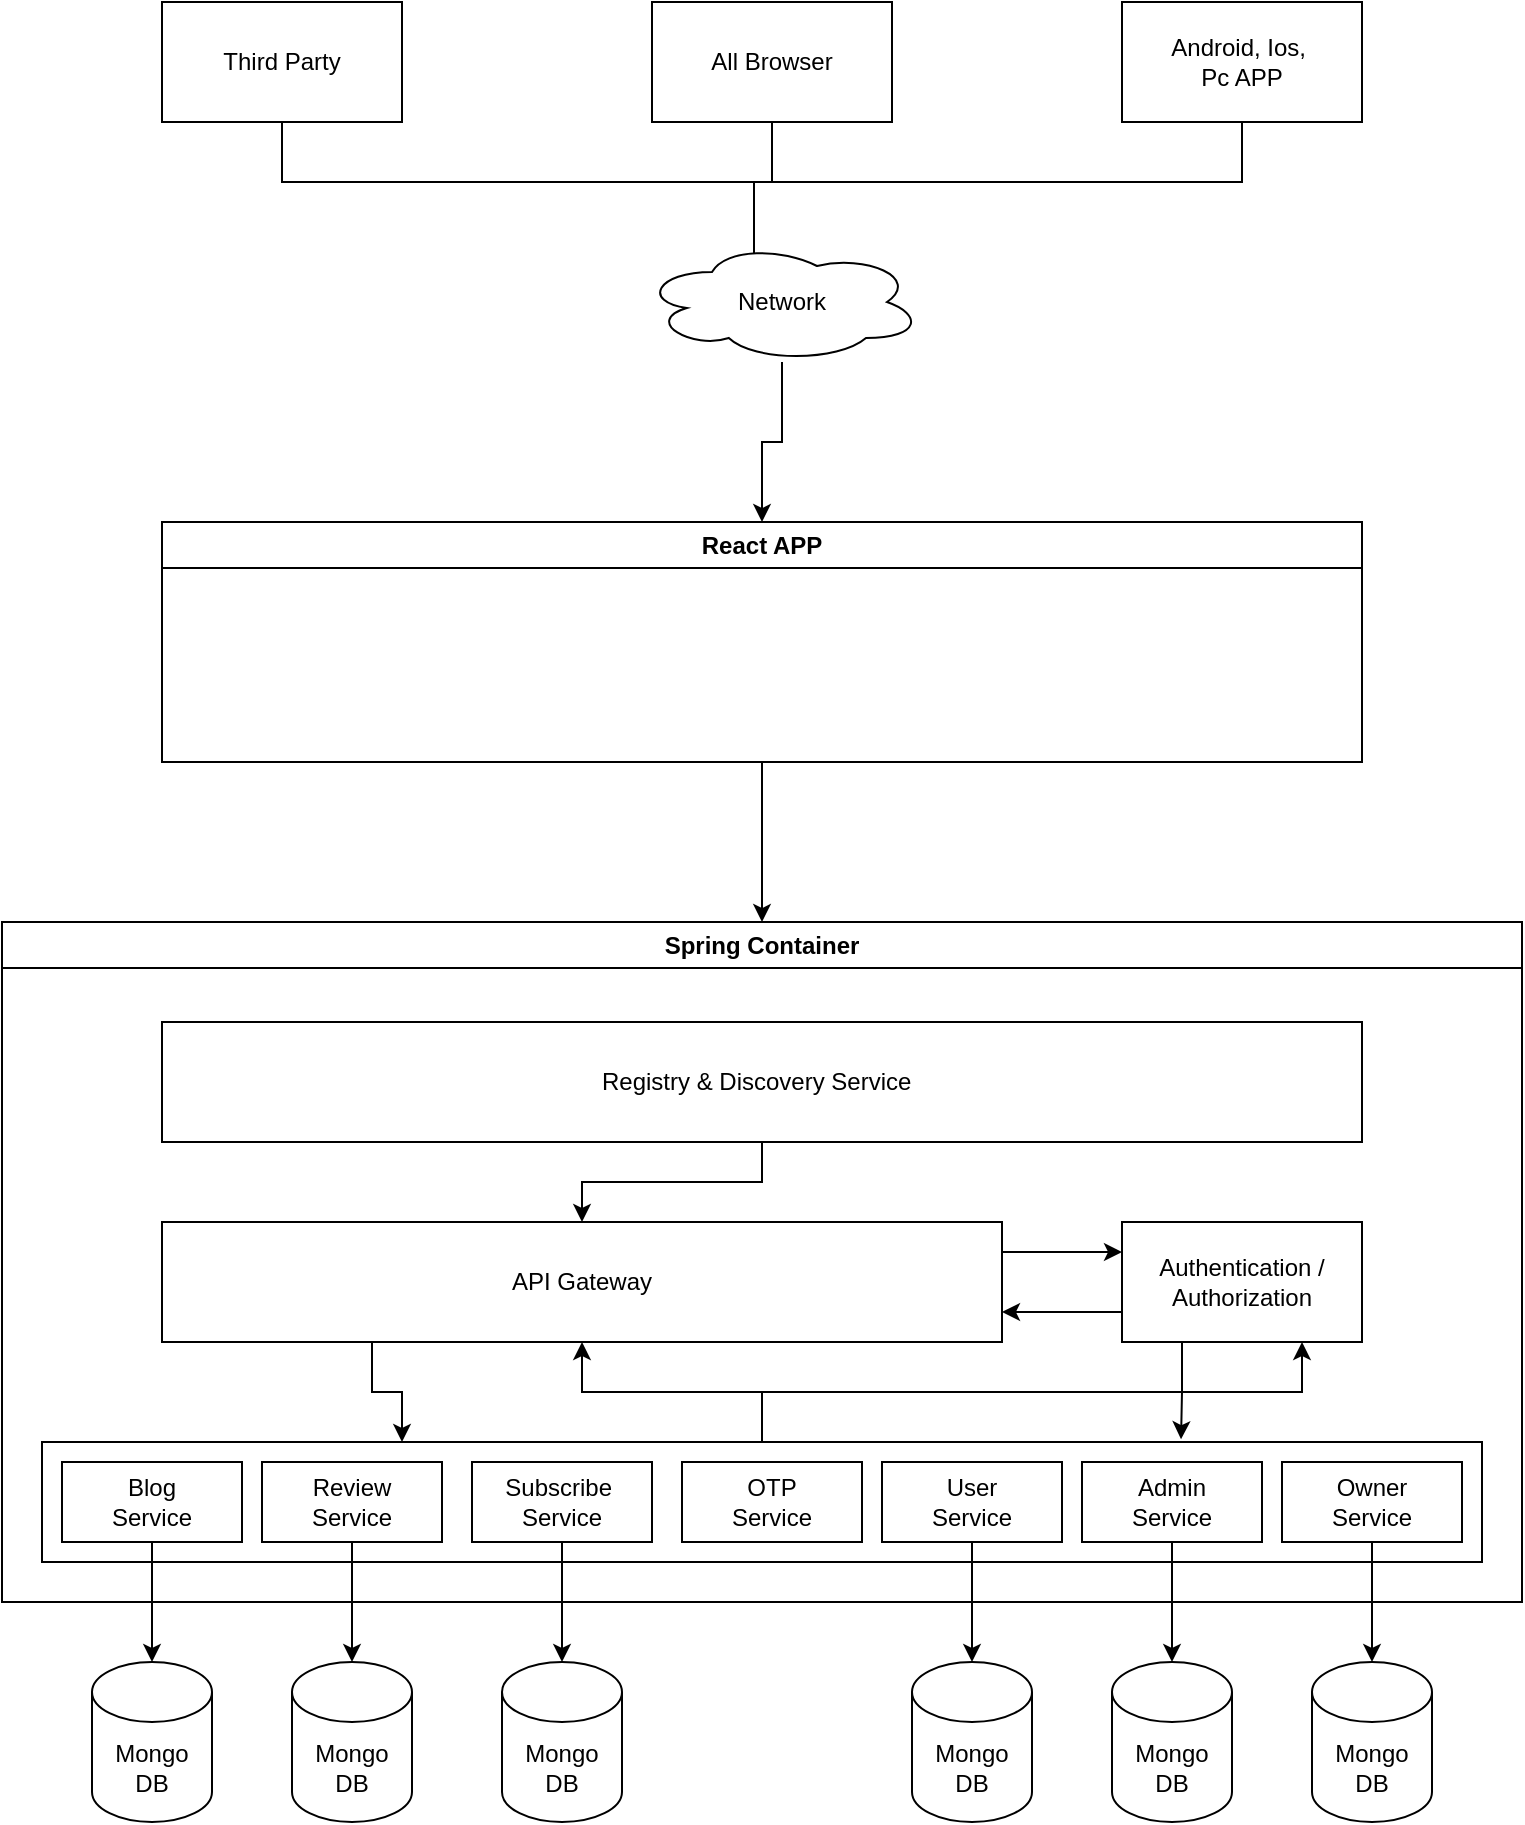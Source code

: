 <mxfile version="21.5.2" type="github">
  <diagram name="Page-1" id="2YBvvXClWsGukQMizWep">
    <mxGraphModel dx="1050" dy="541" grid="1" gridSize="10" guides="1" tooltips="1" connect="1" arrows="1" fold="1" page="1" pageScale="1" pageWidth="850" pageHeight="1100" math="0" shadow="0">
      <root>
        <mxCell id="0" />
        <mxCell id="1" parent="0" />
        <mxCell id="uLhA9V1aQ5VBmg_T4TcN-1" value="Third Party" style="rounded=0;whiteSpace=wrap;html=1;" parent="1" vertex="1">
          <mxGeometry x="120" y="40" width="120" height="60" as="geometry" />
        </mxCell>
        <mxCell id="uLhA9V1aQ5VBmg_T4TcN-2" value="All Browser" style="rounded=0;whiteSpace=wrap;html=1;" parent="1" vertex="1">
          <mxGeometry x="365" y="40" width="120" height="60" as="geometry" />
        </mxCell>
        <mxCell id="uLhA9V1aQ5VBmg_T4TcN-3" value="Android, Ios,&amp;nbsp;&lt;br&gt;Pc APP" style="rounded=0;whiteSpace=wrap;html=1;" parent="1" vertex="1">
          <mxGeometry x="600" y="40" width="120" height="60" as="geometry" />
        </mxCell>
        <mxCell id="DjCsfvkLk3CtGc_bWNLw-12" style="edgeStyle=orthogonalEdgeStyle;rounded=0;orthogonalLoop=1;jettySize=auto;html=1;entryX=0.5;entryY=0;entryDx=0;entryDy=0;" parent="1" source="DjCsfvkLk3CtGc_bWNLw-1" target="DjCsfvkLk3CtGc_bWNLw-11" edge="1">
          <mxGeometry relative="1" as="geometry" />
        </mxCell>
        <mxCell id="DjCsfvkLk3CtGc_bWNLw-1" value="Network" style="ellipse;shape=cloud;whiteSpace=wrap;html=1;" parent="1" vertex="1">
          <mxGeometry x="360" y="160" width="140" height="60" as="geometry" />
        </mxCell>
        <mxCell id="DjCsfvkLk3CtGc_bWNLw-2" value="" style="endArrow=none;html=1;edgeStyle=orthogonalEdgeStyle;rounded=0;exitX=0.5;exitY=1;exitDx=0;exitDy=0;entryX=0.4;entryY=0.1;entryDx=0;entryDy=0;entryPerimeter=0;" parent="1" source="uLhA9V1aQ5VBmg_T4TcN-1" target="DjCsfvkLk3CtGc_bWNLw-1" edge="1">
          <mxGeometry relative="1" as="geometry">
            <mxPoint x="130" y="180" as="sourcePoint" />
            <mxPoint x="370" y="180" as="targetPoint" />
          </mxGeometry>
        </mxCell>
        <mxCell id="DjCsfvkLk3CtGc_bWNLw-5" value="" style="endArrow=none;html=1;edgeStyle=orthogonalEdgeStyle;rounded=0;exitX=0.5;exitY=1;exitDx=0;exitDy=0;entryX=0.4;entryY=0.1;entryDx=0;entryDy=0;entryPerimeter=0;" parent="1" source="uLhA9V1aQ5VBmg_T4TcN-2" target="DjCsfvkLk3CtGc_bWNLw-1" edge="1">
          <mxGeometry relative="1" as="geometry">
            <mxPoint x="485" y="160" as="sourcePoint" />
            <mxPoint x="480" y="170" as="targetPoint" />
          </mxGeometry>
        </mxCell>
        <mxCell id="DjCsfvkLk3CtGc_bWNLw-8" value="" style="endArrow=none;html=1;edgeStyle=orthogonalEdgeStyle;rounded=0;exitX=0.5;exitY=1;exitDx=0;exitDy=0;entryX=0.4;entryY=0.1;entryDx=0;entryDy=0;entryPerimeter=0;" parent="1" source="uLhA9V1aQ5VBmg_T4TcN-3" target="DjCsfvkLk3CtGc_bWNLw-1" edge="1">
          <mxGeometry relative="1" as="geometry">
            <mxPoint x="580" y="150" as="sourcePoint" />
            <mxPoint x="740" y="150" as="targetPoint" />
          </mxGeometry>
        </mxCell>
        <mxCell id="DjCsfvkLk3CtGc_bWNLw-14" style="edgeStyle=orthogonalEdgeStyle;rounded=0;orthogonalLoop=1;jettySize=auto;html=1;entryX=0.5;entryY=0;entryDx=0;entryDy=0;" parent="1" source="DjCsfvkLk3CtGc_bWNLw-11" target="DjCsfvkLk3CtGc_bWNLw-13" edge="1">
          <mxGeometry relative="1" as="geometry" />
        </mxCell>
        <mxCell id="DjCsfvkLk3CtGc_bWNLw-11" value="React APP" style="swimlane;whiteSpace=wrap;html=1;" parent="1" vertex="1">
          <mxGeometry x="120" y="300" width="600" height="120" as="geometry" />
        </mxCell>
        <mxCell id="DjCsfvkLk3CtGc_bWNLw-13" value="Spring Container" style="swimlane;whiteSpace=wrap;html=1;" parent="1" vertex="1">
          <mxGeometry x="40" y="500" width="760" height="340" as="geometry" />
        </mxCell>
        <mxCell id="DjCsfvkLk3CtGc_bWNLw-18" style="edgeStyle=orthogonalEdgeStyle;rounded=0;orthogonalLoop=1;jettySize=auto;html=1;entryX=0.5;entryY=0;entryDx=0;entryDy=0;" parent="DjCsfvkLk3CtGc_bWNLw-13" source="DjCsfvkLk3CtGc_bWNLw-15" target="DjCsfvkLk3CtGc_bWNLw-16" edge="1">
          <mxGeometry relative="1" as="geometry" />
        </mxCell>
        <mxCell id="DjCsfvkLk3CtGc_bWNLw-15" value="Registry &amp;amp; Discovery Service&lt;span style=&quot;white-space: pre;&quot;&gt;&#x9;&lt;/span&gt;" style="rounded=0;whiteSpace=wrap;html=1;" parent="DjCsfvkLk3CtGc_bWNLw-13" vertex="1">
          <mxGeometry x="80" y="50" width="600" height="60" as="geometry" />
        </mxCell>
        <mxCell id="DjCsfvkLk3CtGc_bWNLw-21" style="edgeStyle=orthogonalEdgeStyle;rounded=0;orthogonalLoop=1;jettySize=auto;html=1;exitX=1;exitY=0.25;exitDx=0;exitDy=0;entryX=0;entryY=0.25;entryDx=0;entryDy=0;" parent="DjCsfvkLk3CtGc_bWNLw-13" source="DjCsfvkLk3CtGc_bWNLw-16" target="DjCsfvkLk3CtGc_bWNLw-17" edge="1">
          <mxGeometry relative="1" as="geometry" />
        </mxCell>
        <mxCell id="X8fLOVtDtA9ioga19bI3-8" style="edgeStyle=orthogonalEdgeStyle;rounded=0;orthogonalLoop=1;jettySize=auto;html=1;exitX=0.25;exitY=1;exitDx=0;exitDy=0;entryX=0.25;entryY=0;entryDx=0;entryDy=0;" edge="1" parent="DjCsfvkLk3CtGc_bWNLw-13" source="DjCsfvkLk3CtGc_bWNLw-16" target="X8fLOVtDtA9ioga19bI3-5">
          <mxGeometry relative="1" as="geometry" />
        </mxCell>
        <mxCell id="DjCsfvkLk3CtGc_bWNLw-16" value="API Gateway" style="rounded=0;whiteSpace=wrap;html=1;" parent="DjCsfvkLk3CtGc_bWNLw-13" vertex="1">
          <mxGeometry x="80" y="150" width="420" height="60" as="geometry" />
        </mxCell>
        <mxCell id="DjCsfvkLk3CtGc_bWNLw-22" style="edgeStyle=orthogonalEdgeStyle;rounded=0;orthogonalLoop=1;jettySize=auto;html=1;exitX=0;exitY=0.75;exitDx=0;exitDy=0;entryX=1;entryY=0.75;entryDx=0;entryDy=0;" parent="DjCsfvkLk3CtGc_bWNLw-13" source="DjCsfvkLk3CtGc_bWNLw-17" target="DjCsfvkLk3CtGc_bWNLw-16" edge="1">
          <mxGeometry relative="1" as="geometry" />
        </mxCell>
        <mxCell id="X8fLOVtDtA9ioga19bI3-11" style="edgeStyle=orthogonalEdgeStyle;rounded=0;orthogonalLoop=1;jettySize=auto;html=1;exitX=0.25;exitY=1;exitDx=0;exitDy=0;entryX=0.791;entryY=-0.023;entryDx=0;entryDy=0;entryPerimeter=0;" edge="1" parent="DjCsfvkLk3CtGc_bWNLw-13" source="DjCsfvkLk3CtGc_bWNLw-17" target="X8fLOVtDtA9ioga19bI3-5">
          <mxGeometry relative="1" as="geometry" />
        </mxCell>
        <mxCell id="DjCsfvkLk3CtGc_bWNLw-17" value="Authentication /&lt;br&gt;Authorization" style="rounded=0;whiteSpace=wrap;html=1;" parent="DjCsfvkLk3CtGc_bWNLw-13" vertex="1">
          <mxGeometry x="560" y="150" width="120" height="60" as="geometry" />
        </mxCell>
        <mxCell id="X8fLOVtDtA9ioga19bI3-13" style="edgeStyle=orthogonalEdgeStyle;rounded=0;orthogonalLoop=1;jettySize=auto;html=1;entryX=0.75;entryY=1;entryDx=0;entryDy=0;" edge="1" parent="DjCsfvkLk3CtGc_bWNLw-13" source="X8fLOVtDtA9ioga19bI3-5" target="DjCsfvkLk3CtGc_bWNLw-17">
          <mxGeometry relative="1" as="geometry" />
        </mxCell>
        <mxCell id="X8fLOVtDtA9ioga19bI3-14" style="edgeStyle=orthogonalEdgeStyle;rounded=0;orthogonalLoop=1;jettySize=auto;html=1;entryX=0.5;entryY=1;entryDx=0;entryDy=0;" edge="1" parent="DjCsfvkLk3CtGc_bWNLw-13" source="X8fLOVtDtA9ioga19bI3-5" target="DjCsfvkLk3CtGc_bWNLw-16">
          <mxGeometry relative="1" as="geometry" />
        </mxCell>
        <mxCell id="X8fLOVtDtA9ioga19bI3-5" value="" style="rounded=0;whiteSpace=wrap;html=1;" vertex="1" parent="DjCsfvkLk3CtGc_bWNLw-13">
          <mxGeometry x="20" y="260" width="720" height="60" as="geometry" />
        </mxCell>
        <mxCell id="DjCsfvkLk3CtGc_bWNLw-23" value="Blog&lt;br&gt;Service" style="rounded=0;whiteSpace=wrap;html=1;" parent="DjCsfvkLk3CtGc_bWNLw-13" vertex="1">
          <mxGeometry x="30" y="270" width="90" height="40" as="geometry" />
        </mxCell>
        <mxCell id="DjCsfvkLk3CtGc_bWNLw-25" value="Review&lt;br&gt;Service" style="rounded=0;whiteSpace=wrap;html=1;" parent="DjCsfvkLk3CtGc_bWNLw-13" vertex="1">
          <mxGeometry x="130" y="270" width="90" height="40" as="geometry" />
        </mxCell>
        <mxCell id="oEP6A0aicc-rfJHBVwHu-1" value="Subscribe&amp;nbsp;&lt;br&gt;Service" style="rounded=0;whiteSpace=wrap;html=1;" parent="DjCsfvkLk3CtGc_bWNLw-13" vertex="1">
          <mxGeometry x="235" y="270" width="90" height="40" as="geometry" />
        </mxCell>
        <mxCell id="X8fLOVtDtA9ioga19bI3-1" value="OTP&lt;br&gt;Service" style="rounded=0;whiteSpace=wrap;html=1;" vertex="1" parent="DjCsfvkLk3CtGc_bWNLw-13">
          <mxGeometry x="340" y="270" width="90" height="40" as="geometry" />
        </mxCell>
        <mxCell id="X8fLOVtDtA9ioga19bI3-2" value="User&lt;br&gt;Service" style="rounded=0;whiteSpace=wrap;html=1;" vertex="1" parent="DjCsfvkLk3CtGc_bWNLw-13">
          <mxGeometry x="440" y="270" width="90" height="40" as="geometry" />
        </mxCell>
        <mxCell id="X8fLOVtDtA9ioga19bI3-3" value="Admin&lt;br&gt;Service" style="rounded=0;whiteSpace=wrap;html=1;" vertex="1" parent="DjCsfvkLk3CtGc_bWNLw-13">
          <mxGeometry x="540" y="270" width="90" height="40" as="geometry" />
        </mxCell>
        <mxCell id="X8fLOVtDtA9ioga19bI3-4" value="Owner&lt;br&gt;Service" style="rounded=0;whiteSpace=wrap;html=1;" vertex="1" parent="DjCsfvkLk3CtGc_bWNLw-13">
          <mxGeometry x="640" y="270" width="90" height="40" as="geometry" />
        </mxCell>
        <mxCell id="X8fLOVtDtA9ioga19bI3-15" value="Mongo&lt;br&gt;DB" style="shape=cylinder3;whiteSpace=wrap;html=1;boundedLbl=1;backgroundOutline=1;size=15;" vertex="1" parent="1">
          <mxGeometry x="85" y="870" width="60" height="80" as="geometry" />
        </mxCell>
        <mxCell id="X8fLOVtDtA9ioga19bI3-16" value="Mongo&lt;br&gt;DB" style="shape=cylinder3;whiteSpace=wrap;html=1;boundedLbl=1;backgroundOutline=1;size=15;" vertex="1" parent="1">
          <mxGeometry x="185" y="870" width="60" height="80" as="geometry" />
        </mxCell>
        <mxCell id="X8fLOVtDtA9ioga19bI3-17" value="Mongo&lt;br&gt;DB" style="shape=cylinder3;whiteSpace=wrap;html=1;boundedLbl=1;backgroundOutline=1;size=15;" vertex="1" parent="1">
          <mxGeometry x="290" y="870" width="60" height="80" as="geometry" />
        </mxCell>
        <mxCell id="X8fLOVtDtA9ioga19bI3-19" value="Mongo&lt;br&gt;DB" style="shape=cylinder3;whiteSpace=wrap;html=1;boundedLbl=1;backgroundOutline=1;size=15;" vertex="1" parent="1">
          <mxGeometry x="495" y="870" width="60" height="80" as="geometry" />
        </mxCell>
        <mxCell id="X8fLOVtDtA9ioga19bI3-20" value="Mongo&lt;br&gt;DB" style="shape=cylinder3;whiteSpace=wrap;html=1;boundedLbl=1;backgroundOutline=1;size=15;" vertex="1" parent="1">
          <mxGeometry x="595" y="870" width="60" height="80" as="geometry" />
        </mxCell>
        <mxCell id="X8fLOVtDtA9ioga19bI3-21" value="Mongo&lt;br&gt;DB" style="shape=cylinder3;whiteSpace=wrap;html=1;boundedLbl=1;backgroundOutline=1;size=15;" vertex="1" parent="1">
          <mxGeometry x="695" y="870" width="60" height="80" as="geometry" />
        </mxCell>
        <mxCell id="X8fLOVtDtA9ioga19bI3-22" style="edgeStyle=orthogonalEdgeStyle;rounded=0;orthogonalLoop=1;jettySize=auto;html=1;entryX=0.5;entryY=0;entryDx=0;entryDy=0;entryPerimeter=0;" edge="1" parent="1" source="DjCsfvkLk3CtGc_bWNLw-23" target="X8fLOVtDtA9ioga19bI3-15">
          <mxGeometry relative="1" as="geometry" />
        </mxCell>
        <mxCell id="X8fLOVtDtA9ioga19bI3-23" style="edgeStyle=orthogonalEdgeStyle;rounded=0;orthogonalLoop=1;jettySize=auto;html=1;entryX=0.5;entryY=0;entryDx=0;entryDy=0;entryPerimeter=0;" edge="1" parent="1" source="DjCsfvkLk3CtGc_bWNLw-25" target="X8fLOVtDtA9ioga19bI3-16">
          <mxGeometry relative="1" as="geometry" />
        </mxCell>
        <mxCell id="X8fLOVtDtA9ioga19bI3-24" style="edgeStyle=orthogonalEdgeStyle;rounded=0;orthogonalLoop=1;jettySize=auto;html=1;entryX=0.5;entryY=0;entryDx=0;entryDy=0;entryPerimeter=0;" edge="1" parent="1" source="oEP6A0aicc-rfJHBVwHu-1" target="X8fLOVtDtA9ioga19bI3-17">
          <mxGeometry relative="1" as="geometry" />
        </mxCell>
        <mxCell id="X8fLOVtDtA9ioga19bI3-25" style="edgeStyle=orthogonalEdgeStyle;rounded=0;orthogonalLoop=1;jettySize=auto;html=1;entryX=0.5;entryY=0;entryDx=0;entryDy=0;entryPerimeter=0;" edge="1" parent="1" source="X8fLOVtDtA9ioga19bI3-2" target="X8fLOVtDtA9ioga19bI3-19">
          <mxGeometry relative="1" as="geometry" />
        </mxCell>
        <mxCell id="X8fLOVtDtA9ioga19bI3-26" style="edgeStyle=orthogonalEdgeStyle;rounded=0;orthogonalLoop=1;jettySize=auto;html=1;entryX=0.5;entryY=0;entryDx=0;entryDy=0;entryPerimeter=0;" edge="1" parent="1" source="X8fLOVtDtA9ioga19bI3-3" target="X8fLOVtDtA9ioga19bI3-20">
          <mxGeometry relative="1" as="geometry" />
        </mxCell>
        <mxCell id="X8fLOVtDtA9ioga19bI3-27" style="edgeStyle=orthogonalEdgeStyle;rounded=0;orthogonalLoop=1;jettySize=auto;html=1;entryX=0.5;entryY=0;entryDx=0;entryDy=0;entryPerimeter=0;" edge="1" parent="1" source="X8fLOVtDtA9ioga19bI3-4" target="X8fLOVtDtA9ioga19bI3-21">
          <mxGeometry relative="1" as="geometry" />
        </mxCell>
      </root>
    </mxGraphModel>
  </diagram>
</mxfile>
